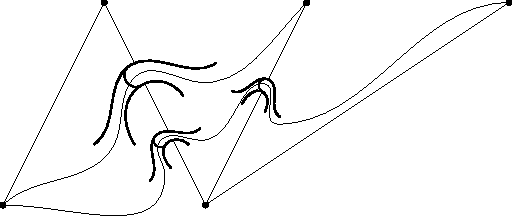 /******************************************************************************
 *                                 LICENSE                                    *
 ******************************************************************************
 *  This file is part of Mathematics-and-Physics.                             *
 *                                                                            *
 *  Mathematics-and-Physics is free software: you can redistribute it and/or  *
 *  modify it under the terms of the GNU General Public License as published  *
 *  by the Free Software Foundation, either version 3 of the License, or      *
 *  (at your option) any later version.                                       *
 *                                                                            *
 *  Mathematics-and-Physics is distributed in the hope that it will be useful *
 *  but WITHOUT ANY WARRANTY; without even the implied warranty of            *
 *  MERCHANTABILITY or FITNESS FOR A PARTICULAR PURPOSE.  See the             *
 *  GNU General Public License for more details.                              *
 *                                                                            *
 *  You should have received a copy of the GNU General Public License         *
 *  along with Mathematics-and-Physics.  If not, see                          *
 *  <https://www.gnu.org/licenses/>.                                          *
 ******************************************************************************/

/*  Size of the figure.                                                       */
size(256);

/*  Pen for drawing.                                                          */
pen dpen = black + linewidth(0.3pt);
pen handlep = black + linewidth(0.8pt);
pen dashp = black + linewidth(0.6pt);

pair line_eval(pair A, pair B, real t)
{
    return scale(t)*B + scale(1.0 - t)*A;
}

pair orth(pair A)
{
    return (-A.y, A.x);
}

pair line_orth(pair A, pair B, real t)
{
    pair mid = line_eval(A, B, 0.5);
    pair orth = (-mid.y, mid.x);
    return mid + scale(t)*orth;
}

void draw_handle(pair A, pair B, real t, real s, real theta)
{
    pair H00 = line_eval(A, B, t);
    pair H01 = line_eval(A, B, 1.0 - t);
    pair H02 = line_orth(H00, H01, s);
    pair H10 = H00 + (0.8*s, 0.0);
    pair H11 = line_eval(H10, H01, 0.6);
    pair H12 = line_orth(H00, H01, 0.5*s);

    path g1 = H00{B - A} .. H02 .. H01{B - A};
    path g2 = H10{orth(B - A)} .. H12 .. H11{orth(A - B)};
    path g3 = H02{A - B} .. H12{B - A};

    transform T = shift(-line_eval(H00, H01, 0.5));
    transform invT = shift(line_eval(H00, H01, 0.5));
    transform rot = rotate(theta);

    g1 = invT*(rot*(T*g1));
    g2 = invT*(rot*(T*g2));
    g3 = invT*(rot*(T*g3));
    filldraw(g1 -- reverse(g2) -- cycle, white, white);
    draw(g1, handlep);
    draw(g2, handlep);
    draw(g3, dashp);
}

pair V0 = (0.0, 0.0);
pair V1 = (1.0, 0.0);
pair V2 = (0.5, 1.0);
pair V3 = (1.5, 1.0);
pair V4 = (2.5, 1.0);

pair temp = (1.7, 0.5);

pair A0 = (0.55, 0.3);
pair A1 = (0.65, 0.63);
pair A2 = (0.95, 0.61);

pair B0 = (0.8, 0.15);
pair B1 = (0.78, 0.32);
pair B2 = (0.98, 0.32);
pair B3 = (1.2, 0.55);
pair B4 = (1.28, 0.6);
pair B5 = (1.36, 0.4);

dot(V0);
dot(V1);
dot(V2);
dot(V3);
dot(V4);

draw(V0 -- V2, dpen);
draw(V1 -- V2, dpen);
draw(V1 -- V3, dpen);
draw(V1 -- V4, dpen);
draw_handle(V0, V3, 0.3, 0.25, 0.0);
draw_handle(V0, V4, 0.45, 0.1, -50.0);
draw_handle(V0, temp, 0.4, 0.15, 30.0);

draw(V0{NE} .. A0 .. A1{NE} .. A2 .. V3{NE}, dpen);
draw(V0{E} .. B0{N} .. B1{NE} .. B2{E} .. B3 .. B4{E} .. B5{E} .. V4{E}, dpen);
